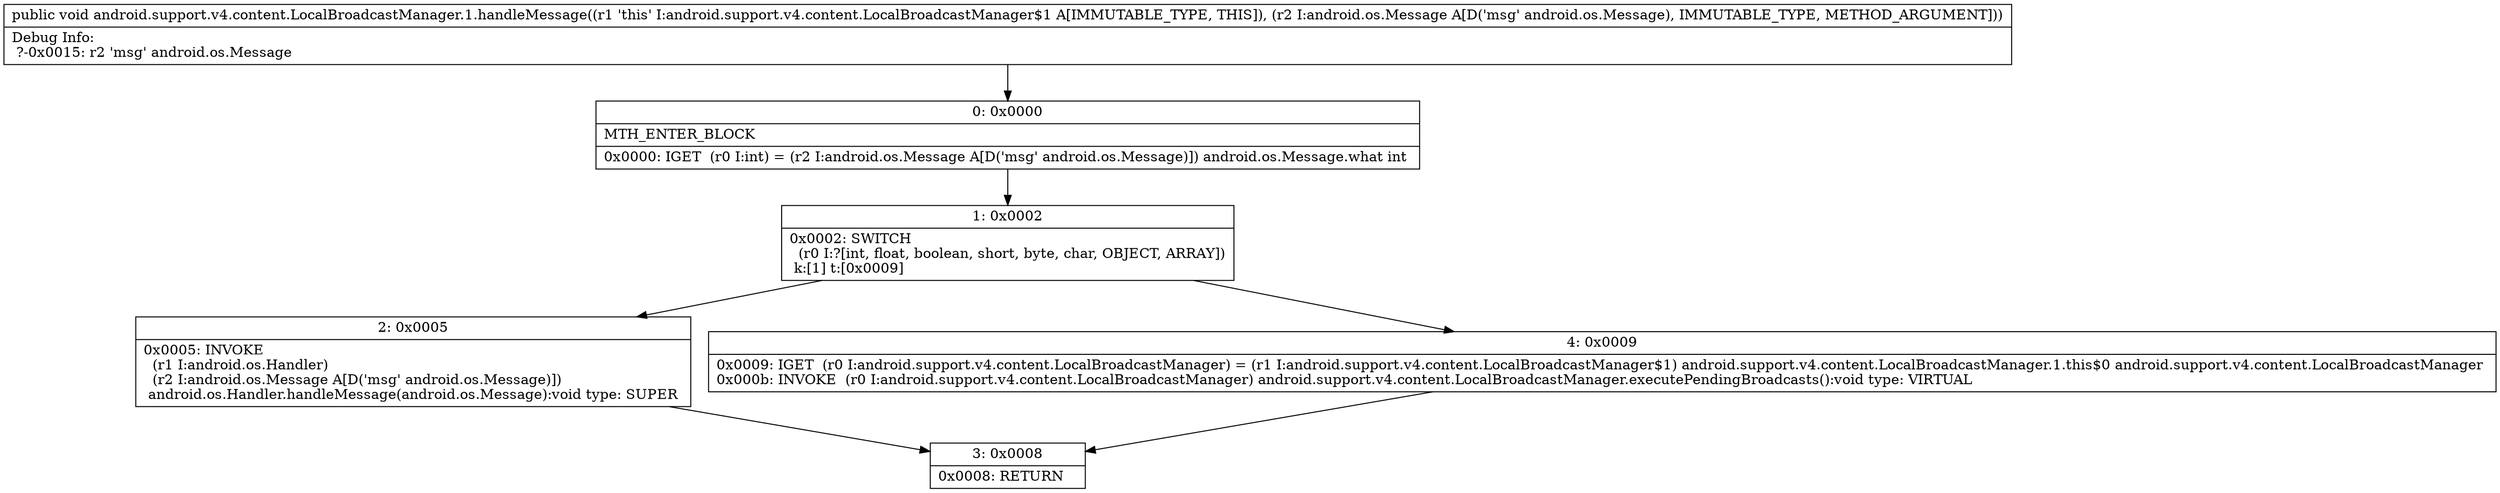 digraph "CFG forandroid.support.v4.content.LocalBroadcastManager.1.handleMessage(Landroid\/os\/Message;)V" {
Node_0 [shape=record,label="{0\:\ 0x0000|MTH_ENTER_BLOCK\l|0x0000: IGET  (r0 I:int) = (r2 I:android.os.Message A[D('msg' android.os.Message)]) android.os.Message.what int \l}"];
Node_1 [shape=record,label="{1\:\ 0x0002|0x0002: SWITCH  \l  (r0 I:?[int, float, boolean, short, byte, char, OBJECT, ARRAY])\l k:[1] t:[0x0009] \l}"];
Node_2 [shape=record,label="{2\:\ 0x0005|0x0005: INVOKE  \l  (r1 I:android.os.Handler)\l  (r2 I:android.os.Message A[D('msg' android.os.Message)])\l android.os.Handler.handleMessage(android.os.Message):void type: SUPER \l}"];
Node_3 [shape=record,label="{3\:\ 0x0008|0x0008: RETURN   \l}"];
Node_4 [shape=record,label="{4\:\ 0x0009|0x0009: IGET  (r0 I:android.support.v4.content.LocalBroadcastManager) = (r1 I:android.support.v4.content.LocalBroadcastManager$1) android.support.v4.content.LocalBroadcastManager.1.this$0 android.support.v4.content.LocalBroadcastManager \l0x000b: INVOKE  (r0 I:android.support.v4.content.LocalBroadcastManager) android.support.v4.content.LocalBroadcastManager.executePendingBroadcasts():void type: VIRTUAL \l}"];
MethodNode[shape=record,label="{public void android.support.v4.content.LocalBroadcastManager.1.handleMessage((r1 'this' I:android.support.v4.content.LocalBroadcastManager$1 A[IMMUTABLE_TYPE, THIS]), (r2 I:android.os.Message A[D('msg' android.os.Message), IMMUTABLE_TYPE, METHOD_ARGUMENT]))  | Debug Info:\l  ?\-0x0015: r2 'msg' android.os.Message\l}"];
MethodNode -> Node_0;
Node_0 -> Node_1;
Node_1 -> Node_2;
Node_1 -> Node_4;
Node_2 -> Node_3;
Node_4 -> Node_3;
}

